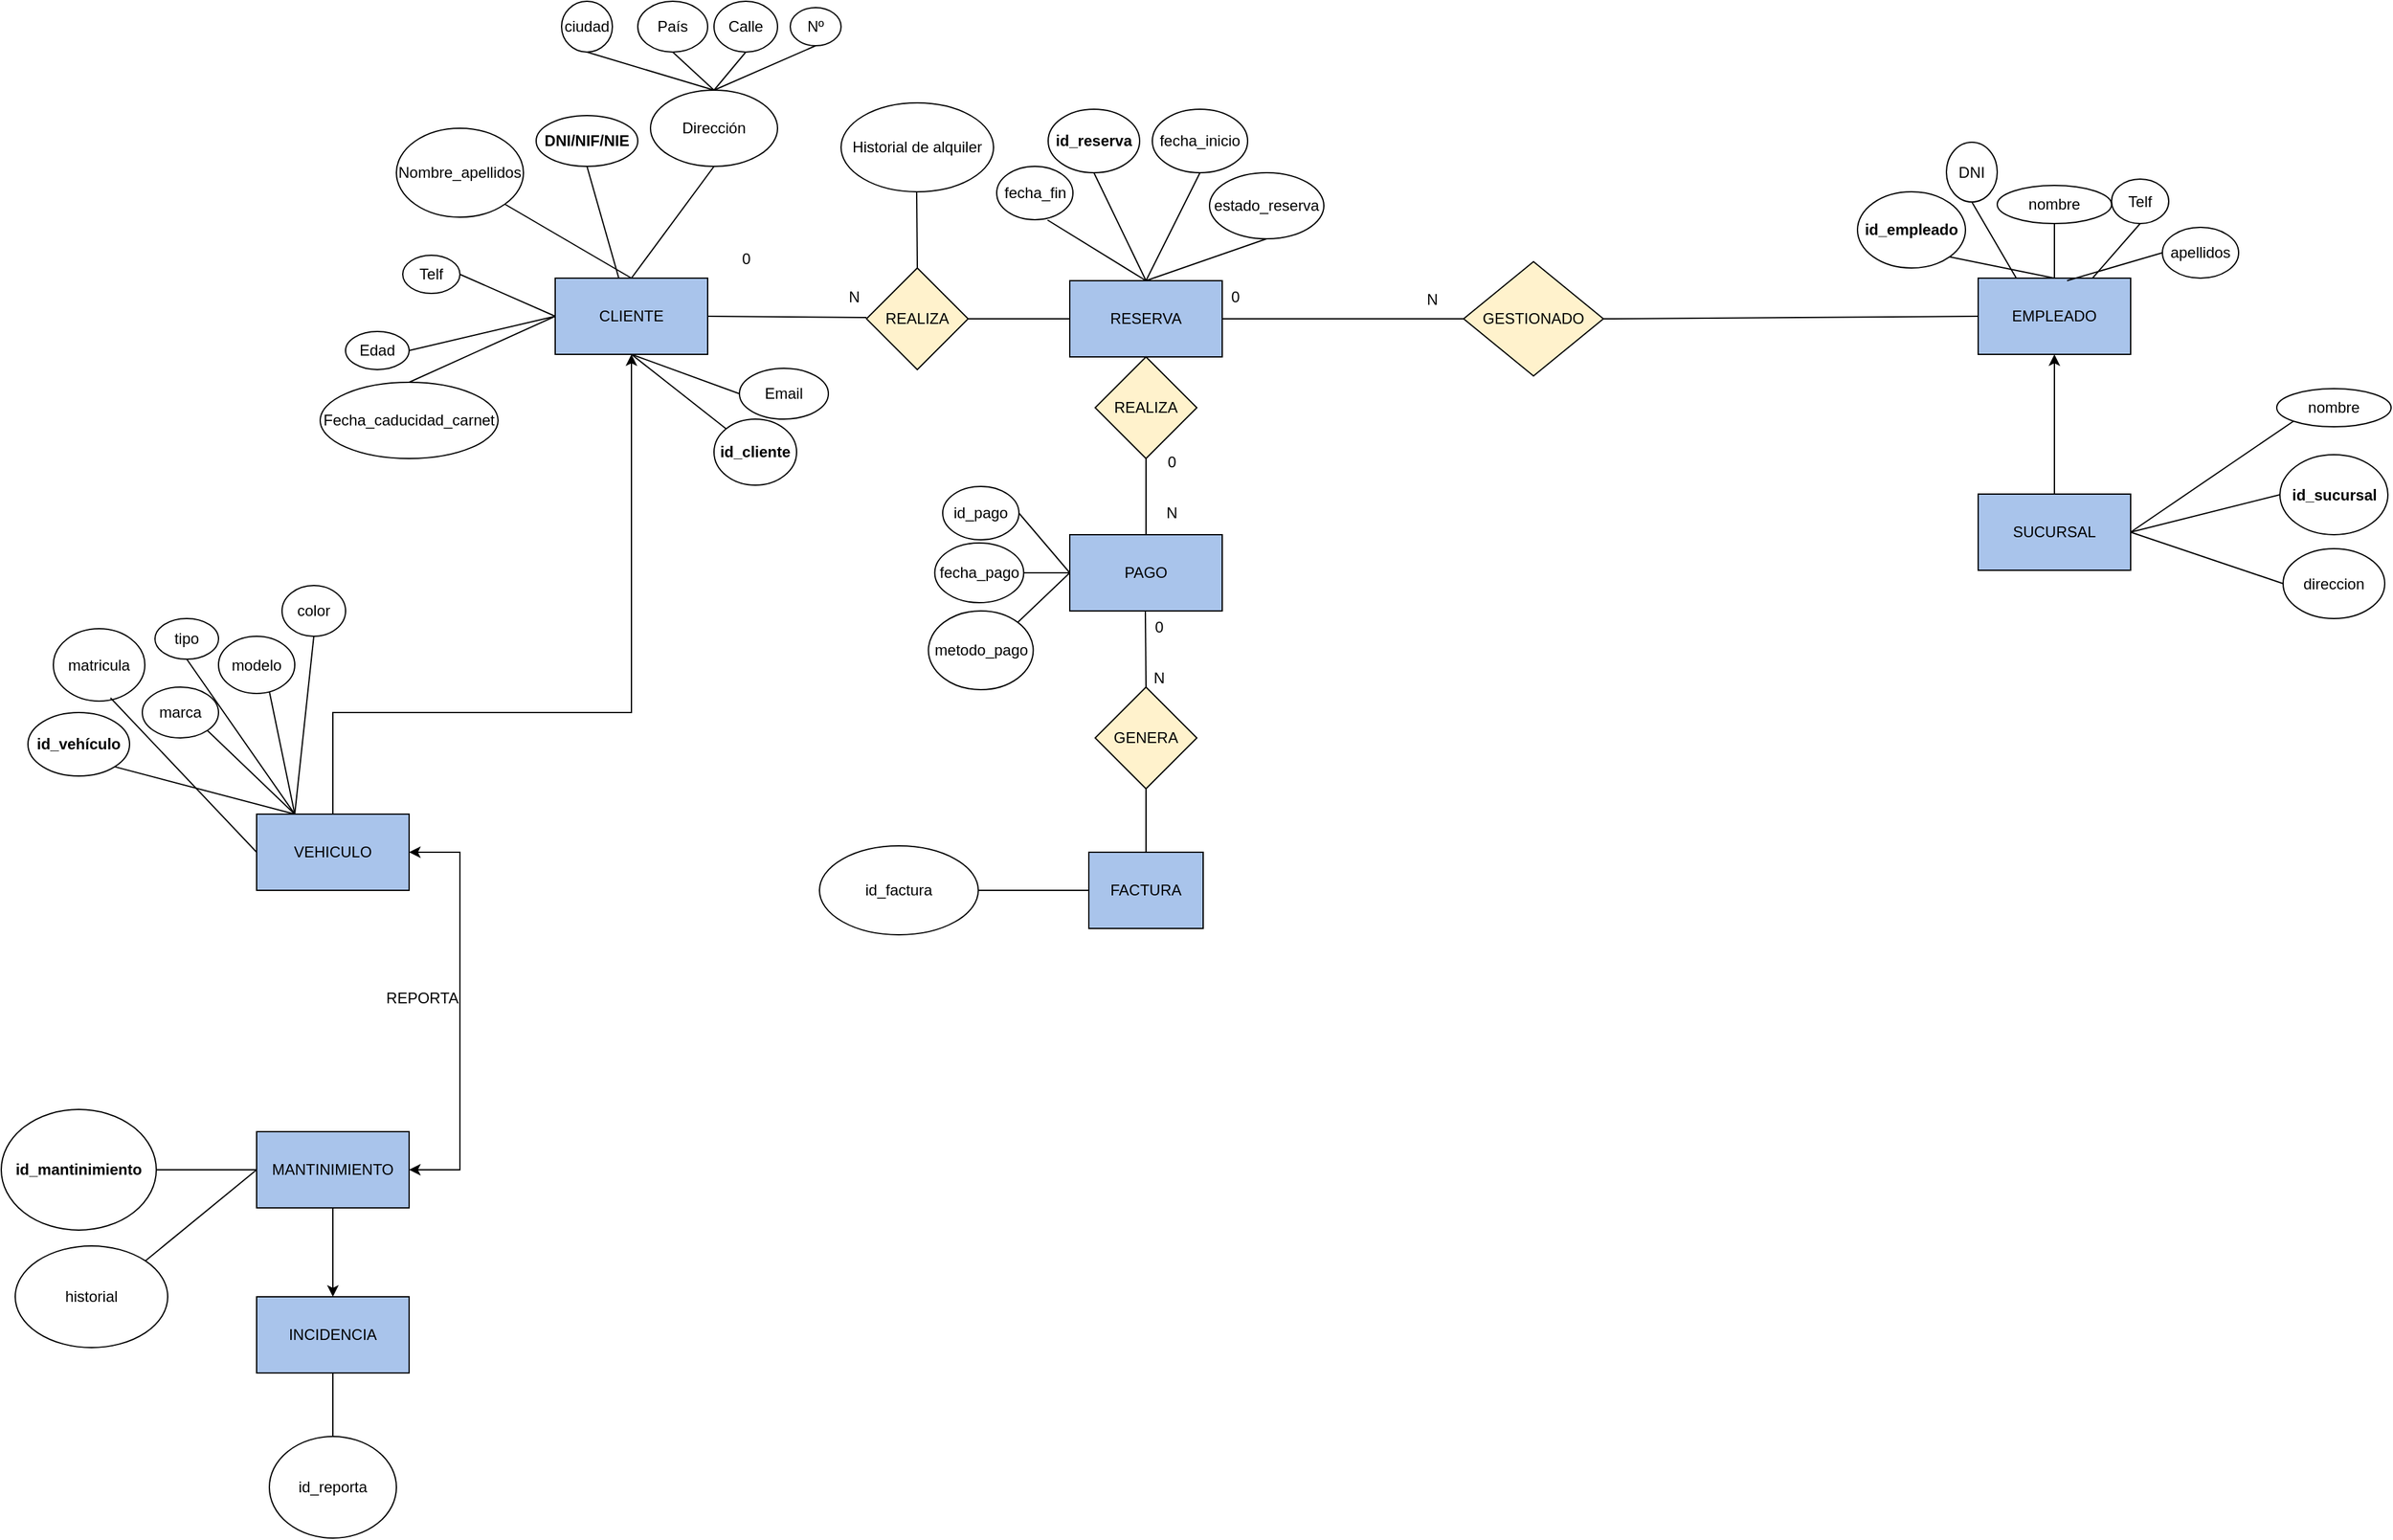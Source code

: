 <mxfile version="27.0.5">
  <diagram id="R2lEEEUBdFMjLlhIrx00" name="Page-1">
    <mxGraphModel dx="2887" dy="1184" grid="1" gridSize="10" guides="1" tooltips="1" connect="1" arrows="1" fold="1" page="1" pageScale="1" pageWidth="850" pageHeight="1100" math="0" shadow="0" extFonts="Permanent Marker^https://fonts.googleapis.com/css?family=Permanent+Marker">
      <root>
        <mxCell id="0" />
        <mxCell id="1" parent="0" />
        <mxCell id="V3qszUc2DDFbUSEGO7iu-2" value="CLIENTE" style="rounded=0;whiteSpace=wrap;html=1;fillColor=#A9C4EB;" parent="1" vertex="1">
          <mxGeometry x="155" y="238" width="120" height="60" as="geometry" />
        </mxCell>
        <mxCell id="V3qszUc2DDFbUSEGO7iu-3" value="Dirección" style="ellipse;whiteSpace=wrap;html=1;" parent="1" vertex="1">
          <mxGeometry x="230" y="90" width="100" height="60" as="geometry" />
        </mxCell>
        <mxCell id="V3qszUc2DDFbUSEGO7iu-5" value="&lt;b&gt;DNI/NIF/NIE&lt;/b&gt;" style="ellipse;whiteSpace=wrap;html=1;" parent="1" vertex="1">
          <mxGeometry x="140" y="110" width="80" height="40" as="geometry" />
        </mxCell>
        <mxCell id="V3qszUc2DDFbUSEGO7iu-6" value="Nombre_apellidos" style="ellipse;whiteSpace=wrap;html=1;" parent="1" vertex="1">
          <mxGeometry x="30" y="120" width="100" height="70" as="geometry" />
        </mxCell>
        <mxCell id="V3qszUc2DDFbUSEGO7iu-7" value="Telf" style="ellipse;whiteSpace=wrap;html=1;" parent="1" vertex="1">
          <mxGeometry x="35" y="220" width="45" height="30" as="geometry" />
        </mxCell>
        <mxCell id="V3qszUc2DDFbUSEGO7iu-8" value="Email" style="ellipse;whiteSpace=wrap;html=1;" parent="1" vertex="1">
          <mxGeometry x="300" y="309" width="70" height="40" as="geometry" />
        </mxCell>
        <mxCell id="V3qszUc2DDFbUSEGO7iu-9" value="Fecha_caducidad_carnet" style="ellipse;whiteSpace=wrap;html=1;" parent="1" vertex="1">
          <mxGeometry x="-30" y="320" width="140" height="60" as="geometry" />
        </mxCell>
        <mxCell id="V3qszUc2DDFbUSEGO7iu-10" value="Edad" style="ellipse;whiteSpace=wrap;html=1;" parent="1" vertex="1">
          <mxGeometry x="-10" y="280" width="50" height="30" as="geometry" />
        </mxCell>
        <mxCell id="V3qszUc2DDFbUSEGO7iu-13" value="" style="endArrow=none;html=1;rounded=0;entryX=0.5;entryY=1;entryDx=0;entryDy=0;exitX=0.5;exitY=0;exitDx=0;exitDy=0;" parent="1" source="V3qszUc2DDFbUSEGO7iu-2" target="V3qszUc2DDFbUSEGO7iu-3" edge="1">
          <mxGeometry width="50" height="50" relative="1" as="geometry">
            <mxPoint x="220" y="240" as="sourcePoint" />
            <mxPoint x="270" y="190" as="targetPoint" />
          </mxGeometry>
        </mxCell>
        <mxCell id="V3qszUc2DDFbUSEGO7iu-14" value="" style="endArrow=none;html=1;rounded=0;exitX=0.417;exitY=0;exitDx=0;exitDy=0;exitPerimeter=0;entryX=0.5;entryY=1;entryDx=0;entryDy=0;" parent="1" source="V3qszUc2DDFbUSEGO7iu-2" target="V3qszUc2DDFbUSEGO7iu-5" edge="1">
          <mxGeometry width="50" height="50" relative="1" as="geometry">
            <mxPoint x="200" y="230" as="sourcePoint" />
            <mxPoint x="160" y="150" as="targetPoint" />
          </mxGeometry>
        </mxCell>
        <mxCell id="V3qszUc2DDFbUSEGO7iu-15" value="" style="endArrow=none;html=1;rounded=0;exitX=0;exitY=0.5;exitDx=0;exitDy=0;entryX=0.5;entryY=1;entryDx=0;entryDy=0;" parent="1" source="V3qszUc2DDFbUSEGO7iu-8" target="V3qszUc2DDFbUSEGO7iu-2" edge="1">
          <mxGeometry width="50" height="50" relative="1" as="geometry">
            <mxPoint x="210" y="370" as="sourcePoint" />
            <mxPoint x="220" y="300" as="targetPoint" />
          </mxGeometry>
        </mxCell>
        <mxCell id="V3qszUc2DDFbUSEGO7iu-16" value="" style="endArrow=none;html=1;rounded=0;exitX=0.5;exitY=0;exitDx=0;exitDy=0;entryX=0;entryY=0.5;entryDx=0;entryDy=0;" parent="1" source="V3qszUc2DDFbUSEGO7iu-9" target="V3qszUc2DDFbUSEGO7iu-2" edge="1">
          <mxGeometry width="50" height="50" relative="1" as="geometry">
            <mxPoint x="185" y="370" as="sourcePoint" />
            <mxPoint x="175" y="300" as="targetPoint" />
          </mxGeometry>
        </mxCell>
        <mxCell id="V3qszUc2DDFbUSEGO7iu-17" value="" style="endArrow=none;html=1;rounded=0;entryX=0;entryY=0.5;entryDx=0;entryDy=0;exitX=1;exitY=0.5;exitDx=0;exitDy=0;" parent="1" source="V3qszUc2DDFbUSEGO7iu-10" target="V3qszUc2DDFbUSEGO7iu-2" edge="1">
          <mxGeometry width="50" height="50" relative="1" as="geometry">
            <mxPoint x="105" y="300" as="sourcePoint" />
            <mxPoint x="145" y="280" as="targetPoint" />
          </mxGeometry>
        </mxCell>
        <mxCell id="V3qszUc2DDFbUSEGO7iu-18" value="" style="endArrow=none;html=1;rounded=0;entryX=0;entryY=0.5;entryDx=0;entryDy=0;exitX=1;exitY=0.5;exitDx=0;exitDy=0;" parent="1" source="V3qszUc2DDFbUSEGO7iu-7" target="V3qszUc2DDFbUSEGO7iu-2" edge="1">
          <mxGeometry width="50" height="50" relative="1" as="geometry">
            <mxPoint x="105" y="244.5" as="sourcePoint" />
            <mxPoint x="185" y="244.5" as="targetPoint" />
          </mxGeometry>
        </mxCell>
        <mxCell id="V3qszUc2DDFbUSEGO7iu-19" value="" style="endArrow=none;html=1;rounded=0;exitX=0.5;exitY=0;exitDx=0;exitDy=0;entryX=1;entryY=1;entryDx=0;entryDy=0;" parent="1" source="V3qszUc2DDFbUSEGO7iu-2" target="V3qszUc2DDFbUSEGO7iu-6" edge="1">
          <mxGeometry width="50" height="50" relative="1" as="geometry">
            <mxPoint x="120" y="250" as="sourcePoint" />
            <mxPoint x="80" y="190" as="targetPoint" />
          </mxGeometry>
        </mxCell>
        <mxCell id="V3qszUc2DDFbUSEGO7iu-20" value="REALIZA" style="rhombus;whiteSpace=wrap;html=1;fillColor=#FFF2CC;" parent="1" vertex="1">
          <mxGeometry x="400" y="230" width="80" height="80" as="geometry" />
        </mxCell>
        <mxCell id="V3qszUc2DDFbUSEGO7iu-21" value="Historial de alquiler" style="ellipse;whiteSpace=wrap;html=1;" parent="1" vertex="1">
          <mxGeometry x="380" y="100" width="120" height="70" as="geometry" />
        </mxCell>
        <mxCell id="V3qszUc2DDFbUSEGO7iu-22" value="" style="endArrow=none;html=1;rounded=0;" parent="1" edge="1">
          <mxGeometry width="50" height="50" relative="1" as="geometry">
            <mxPoint x="440" y="230" as="sourcePoint" />
            <mxPoint x="439.5" y="170" as="targetPoint" />
          </mxGeometry>
        </mxCell>
        <mxCell id="V3qszUc2DDFbUSEGO7iu-23" value="" style="endArrow=none;html=1;rounded=0;entryX=1;entryY=0.5;entryDx=0;entryDy=0;" parent="1" target="V3qszUc2DDFbUSEGO7iu-2" edge="1">
          <mxGeometry width="50" height="50" relative="1" as="geometry">
            <mxPoint x="400" y="269" as="sourcePoint" />
            <mxPoint x="280" y="269" as="targetPoint" />
          </mxGeometry>
        </mxCell>
        <mxCell id="V3qszUc2DDFbUSEGO7iu-24" value="0" style="text;html=1;align=center;verticalAlign=middle;resizable=0;points=[];autosize=1;strokeColor=none;fillColor=none;" parent="1" vertex="1">
          <mxGeometry x="290" y="208" width="30" height="30" as="geometry" />
        </mxCell>
        <mxCell id="V3qszUc2DDFbUSEGO7iu-25" value="N" style="text;html=1;align=center;verticalAlign=middle;resizable=0;points=[];autosize=1;strokeColor=none;fillColor=none;" parent="1" vertex="1">
          <mxGeometry x="375" y="238" width="30" height="30" as="geometry" />
        </mxCell>
        <mxCell id="V3qszUc2DDFbUSEGO7iu-27" value="RESERVA" style="rounded=0;whiteSpace=wrap;html=1;fillColor=#A9C4EB;" parent="1" vertex="1">
          <mxGeometry x="560" y="240" width="120" height="60" as="geometry" />
        </mxCell>
        <mxCell id="V3qszUc2DDFbUSEGO7iu-28" value="" style="endArrow=none;html=1;rounded=0;entryX=0;entryY=0.5;entryDx=0;entryDy=0;" parent="1" source="V3qszUc2DDFbUSEGO7iu-20" target="V3qszUc2DDFbUSEGO7iu-27" edge="1">
          <mxGeometry width="50" height="50" relative="1" as="geometry">
            <mxPoint x="460" y="320" as="sourcePoint" />
            <mxPoint x="510" y="270" as="targetPoint" />
          </mxGeometry>
        </mxCell>
        <mxCell id="V3qszUc2DDFbUSEGO7iu-29" value="REALIZA" style="rhombus;whiteSpace=wrap;html=1;fillColor=#FFF2CC;" parent="1" vertex="1">
          <mxGeometry x="580" y="300" width="80" height="80" as="geometry" />
        </mxCell>
        <mxCell id="V3qszUc2DDFbUSEGO7iu-30" value="PAGO" style="rounded=0;whiteSpace=wrap;html=1;fillColor=#A9C4EB;" parent="1" vertex="1">
          <mxGeometry x="560" y="440" width="120" height="60" as="geometry" />
        </mxCell>
        <mxCell id="V3qszUc2DDFbUSEGO7iu-31" value="" style="endArrow=none;html=1;rounded=0;exitX=0.5;exitY=0;exitDx=0;exitDy=0;" parent="1" source="V3qszUc2DDFbUSEGO7iu-30" edge="1">
          <mxGeometry width="50" height="50" relative="1" as="geometry">
            <mxPoint x="570" y="430" as="sourcePoint" />
            <mxPoint x="620" y="380" as="targetPoint" />
          </mxGeometry>
        </mxCell>
        <mxCell id="V3qszUc2DDFbUSEGO7iu-32" value="0" style="text;html=1;align=center;verticalAlign=middle;resizable=0;points=[];autosize=1;strokeColor=none;fillColor=none;" parent="1" vertex="1">
          <mxGeometry x="625" y="368" width="30" height="30" as="geometry" />
        </mxCell>
        <mxCell id="V3qszUc2DDFbUSEGO7iu-33" value="N" style="text;html=1;align=center;verticalAlign=middle;resizable=0;points=[];autosize=1;strokeColor=none;fillColor=none;" parent="1" vertex="1">
          <mxGeometry x="625" y="408" width="30" height="30" as="geometry" />
        </mxCell>
        <mxCell id="V3qszUc2DDFbUSEGO7iu-34" value="GENERA" style="rhombus;whiteSpace=wrap;html=1;fillColor=#FFF2CC;" parent="1" vertex="1">
          <mxGeometry x="580" y="560" width="80" height="80" as="geometry" />
        </mxCell>
        <mxCell id="V3qszUc2DDFbUSEGO7iu-35" value="" style="endArrow=none;html=1;rounded=0;exitX=0.5;exitY=0;exitDx=0;exitDy=0;" parent="1" source="V3qszUc2DDFbUSEGO7iu-34" edge="1">
          <mxGeometry width="50" height="50" relative="1" as="geometry">
            <mxPoint x="619.5" y="560" as="sourcePoint" />
            <mxPoint x="619.5" y="500" as="targetPoint" />
          </mxGeometry>
        </mxCell>
        <mxCell id="V3qszUc2DDFbUSEGO7iu-36" value="0" style="text;html=1;align=center;verticalAlign=middle;resizable=0;points=[];autosize=1;strokeColor=none;fillColor=none;" parent="1" vertex="1">
          <mxGeometry x="615" y="498" width="30" height="30" as="geometry" />
        </mxCell>
        <mxCell id="V3qszUc2DDFbUSEGO7iu-37" value="N" style="text;html=1;align=center;verticalAlign=middle;resizable=0;points=[];autosize=1;strokeColor=none;fillColor=none;" parent="1" vertex="1">
          <mxGeometry x="615" y="538" width="30" height="30" as="geometry" />
        </mxCell>
        <mxCell id="V3qszUc2DDFbUSEGO7iu-43" value="FACTURA" style="rounded=0;whiteSpace=wrap;html=1;fillColor=#A9C4EB;" parent="1" vertex="1">
          <mxGeometry x="575" y="690" width="90" height="60" as="geometry" />
        </mxCell>
        <mxCell id="V3qszUc2DDFbUSEGO7iu-44" value="id_factura" style="ellipse;whiteSpace=wrap;html=1;" parent="1" vertex="1">
          <mxGeometry x="363" y="685" width="125" height="70" as="geometry" />
        </mxCell>
        <mxCell id="V3qszUc2DDFbUSEGO7iu-47" value="" style="endArrow=none;html=1;rounded=0;exitX=1;exitY=0.5;exitDx=0;exitDy=0;entryX=0;entryY=0.5;entryDx=0;entryDy=0;" parent="1" source="V3qszUc2DDFbUSEGO7iu-44" target="V3qszUc2DDFbUSEGO7iu-43" edge="1">
          <mxGeometry width="50" height="50" relative="1" as="geometry">
            <mxPoint x="460" y="620" as="sourcePoint" />
            <mxPoint x="510" y="570" as="targetPoint" />
          </mxGeometry>
        </mxCell>
        <mxCell id="V3qszUc2DDFbUSEGO7iu-53" value="EMPLEADO" style="rounded=0;whiteSpace=wrap;html=1;fillColor=#A9C4EB;" parent="1" vertex="1">
          <mxGeometry x="1275" y="238" width="120" height="60" as="geometry" />
        </mxCell>
        <mxCell id="V3qszUc2DDFbUSEGO7iu-54" value="GESTIONADO" style="rhombus;whiteSpace=wrap;html=1;fillColor=#FFF2CC;" parent="1" vertex="1">
          <mxGeometry x="870" y="225" width="110" height="90" as="geometry" />
        </mxCell>
        <mxCell id="V3qszUc2DDFbUSEGO7iu-55" value="" style="endArrow=none;html=1;rounded=0;exitX=1;exitY=0.5;exitDx=0;exitDy=0;entryX=0;entryY=0.5;entryDx=0;entryDy=0;" parent="1" source="V3qszUc2DDFbUSEGO7iu-27" target="V3qszUc2DDFbUSEGO7iu-54" edge="1">
          <mxGeometry width="50" height="50" relative="1" as="geometry">
            <mxPoint x="930" y="560" as="sourcePoint" />
            <mxPoint x="980" y="510" as="targetPoint" />
          </mxGeometry>
        </mxCell>
        <mxCell id="V3qszUc2DDFbUSEGO7iu-56" value="0" style="text;html=1;align=center;verticalAlign=middle;resizable=0;points=[];autosize=1;strokeColor=none;fillColor=none;" parent="1" vertex="1">
          <mxGeometry x="675" y="238" width="30" height="30" as="geometry" />
        </mxCell>
        <mxCell id="V3qszUc2DDFbUSEGO7iu-57" value="N" style="text;html=1;align=center;verticalAlign=middle;resizable=0;points=[];autosize=1;strokeColor=none;fillColor=none;" parent="1" vertex="1">
          <mxGeometry x="830" y="240" width="30" height="30" as="geometry" />
        </mxCell>
        <mxCell id="V3qszUc2DDFbUSEGO7iu-60" value="" style="endArrow=none;html=1;rounded=0;exitX=1;exitY=0.5;exitDx=0;exitDy=0;entryX=0;entryY=0.5;entryDx=0;entryDy=0;" parent="1" source="V3qszUc2DDFbUSEGO7iu-54" target="V3qszUc2DDFbUSEGO7iu-53" edge="1">
          <mxGeometry width="50" height="50" relative="1" as="geometry">
            <mxPoint x="1060" y="440" as="sourcePoint" />
            <mxPoint x="1110" y="390" as="targetPoint" />
          </mxGeometry>
        </mxCell>
        <mxCell id="V3qszUc2DDFbUSEGO7iu-61" value="&lt;b&gt;id_empleado&lt;/b&gt;" style="ellipse;whiteSpace=wrap;html=1;" parent="1" vertex="1">
          <mxGeometry x="1180" y="170" width="85" height="60" as="geometry" />
        </mxCell>
        <mxCell id="V3qszUc2DDFbUSEGO7iu-62" value="nombre" style="ellipse;whiteSpace=wrap;html=1;" parent="1" vertex="1">
          <mxGeometry x="1290" y="165" width="90" height="30" as="geometry" />
        </mxCell>
        <mxCell id="V3qszUc2DDFbUSEGO7iu-63" value="apellidos" style="ellipse;whiteSpace=wrap;html=1;" parent="1" vertex="1">
          <mxGeometry x="1420" y="198" width="60" height="40" as="geometry" />
        </mxCell>
        <mxCell id="V3qszUc2DDFbUSEGO7iu-64" value="DNI" style="ellipse;whiteSpace=wrap;html=1;" parent="1" vertex="1">
          <mxGeometry x="1250" y="131" width="40" height="47" as="geometry" />
        </mxCell>
        <mxCell id="V3qszUc2DDFbUSEGO7iu-65" value="" style="endArrow=none;html=1;rounded=0;exitX=1;exitY=1;exitDx=0;exitDy=0;entryX=0.5;entryY=0;entryDx=0;entryDy=0;" parent="1" source="V3qszUc2DDFbUSEGO7iu-61" target="V3qszUc2DDFbUSEGO7iu-53" edge="1">
          <mxGeometry width="50" height="50" relative="1" as="geometry">
            <mxPoint x="1330" y="220" as="sourcePoint" />
            <mxPoint x="1380" y="170" as="targetPoint" />
          </mxGeometry>
        </mxCell>
        <mxCell id="V3qszUc2DDFbUSEGO7iu-66" value="" style="endArrow=none;html=1;rounded=0;entryX=0.5;entryY=1;entryDx=0;entryDy=0;exitX=0.5;exitY=0;exitDx=0;exitDy=0;" parent="1" source="V3qszUc2DDFbUSEGO7iu-53" target="V3qszUc2DDFbUSEGO7iu-62" edge="1">
          <mxGeometry width="50" height="50" relative="1" as="geometry">
            <mxPoint x="1320" y="237" as="sourcePoint" />
            <mxPoint x="1380" y="170" as="targetPoint" />
          </mxGeometry>
        </mxCell>
        <mxCell id="V3qszUc2DDFbUSEGO7iu-67" value="" style="endArrow=none;html=1;rounded=0;exitX=0.583;exitY=0.033;exitDx=0;exitDy=0;exitPerimeter=0;entryX=0;entryY=0.5;entryDx=0;entryDy=0;" parent="1" source="V3qszUc2DDFbUSEGO7iu-53" target="V3qszUc2DDFbUSEGO7iu-63" edge="1">
          <mxGeometry width="50" height="50" relative="1" as="geometry">
            <mxPoint x="1400" y="240" as="sourcePoint" />
            <mxPoint x="1450" y="190" as="targetPoint" />
          </mxGeometry>
        </mxCell>
        <mxCell id="V3qszUc2DDFbUSEGO7iu-68" value="Telf" style="ellipse;whiteSpace=wrap;html=1;" parent="1" vertex="1">
          <mxGeometry x="1380" y="160" width="45" height="35" as="geometry" />
        </mxCell>
        <mxCell id="V3qszUc2DDFbUSEGO7iu-70" value="" style="endArrow=none;html=1;rounded=0;exitX=0.5;exitY=1;exitDx=0;exitDy=0;entryX=0.25;entryY=0;entryDx=0;entryDy=0;" parent="1" source="V3qszUc2DDFbUSEGO7iu-64" target="V3qszUc2DDFbUSEGO7iu-53" edge="1">
          <mxGeometry width="50" height="50" relative="1" as="geometry">
            <mxPoint x="1275" y="350" as="sourcePoint" />
            <mxPoint x="1325" y="300" as="targetPoint" />
          </mxGeometry>
        </mxCell>
        <mxCell id="V3qszUc2DDFbUSEGO7iu-71" value="" style="endArrow=none;html=1;rounded=0;exitX=0.5;exitY=1;exitDx=0;exitDy=0;entryX=0.75;entryY=0;entryDx=0;entryDy=0;" parent="1" source="V3qszUc2DDFbUSEGO7iu-68" target="V3qszUc2DDFbUSEGO7iu-53" edge="1">
          <mxGeometry width="50" height="50" relative="1" as="geometry">
            <mxPoint x="1280" y="350" as="sourcePoint" />
            <mxPoint x="1320" y="300" as="targetPoint" />
          </mxGeometry>
        </mxCell>
        <mxCell id="V3qszUc2DDFbUSEGO7iu-72" value="País" style="ellipse;whiteSpace=wrap;html=1;" parent="1" vertex="1">
          <mxGeometry x="220" y="20" width="55" height="40" as="geometry" />
        </mxCell>
        <mxCell id="V3qszUc2DDFbUSEGO7iu-73" value="Calle" style="ellipse;whiteSpace=wrap;html=1;" parent="1" vertex="1">
          <mxGeometry x="280" y="20" width="50" height="40" as="geometry" />
        </mxCell>
        <mxCell id="V3qszUc2DDFbUSEGO7iu-74" value="Nº" style="ellipse;whiteSpace=wrap;html=1;" parent="1" vertex="1">
          <mxGeometry x="340" y="25" width="40" height="30" as="geometry" />
        </mxCell>
        <mxCell id="V3qszUc2DDFbUSEGO7iu-76" value="" style="endArrow=none;html=1;rounded=0;exitX=0.5;exitY=0;exitDx=0;exitDy=0;entryX=0.5;entryY=1;entryDx=0;entryDy=0;" parent="1" source="V3qszUc2DDFbUSEGO7iu-3" target="V3qszUc2DDFbUSEGO7iu-72" edge="1">
          <mxGeometry width="50" height="50" relative="1" as="geometry">
            <mxPoint x="980" y="510" as="sourcePoint" />
            <mxPoint x="1030" y="460" as="targetPoint" />
          </mxGeometry>
        </mxCell>
        <mxCell id="V3qszUc2DDFbUSEGO7iu-77" value="" style="endArrow=none;html=1;rounded=0;exitX=0.5;exitY=0;exitDx=0;exitDy=0;entryX=0.5;entryY=1;entryDx=0;entryDy=0;" parent="1" source="V3qszUc2DDFbUSEGO7iu-3" target="V3qszUc2DDFbUSEGO7iu-73" edge="1">
          <mxGeometry width="50" height="50" relative="1" as="geometry">
            <mxPoint x="380" y="100" as="sourcePoint" />
            <mxPoint x="430" y="50" as="targetPoint" />
          </mxGeometry>
        </mxCell>
        <mxCell id="V3qszUc2DDFbUSEGO7iu-78" value="" style="endArrow=none;html=1;rounded=0;exitX=0.5;exitY=0;exitDx=0;exitDy=0;entryX=0.5;entryY=1;entryDx=0;entryDy=0;" parent="1" source="V3qszUc2DDFbUSEGO7iu-3" target="V3qszUc2DDFbUSEGO7iu-74" edge="1">
          <mxGeometry width="50" height="50" relative="1" as="geometry">
            <mxPoint x="350" y="100" as="sourcePoint" />
            <mxPoint x="400" y="50" as="targetPoint" />
          </mxGeometry>
        </mxCell>
        <mxCell id="V3qszUc2DDFbUSEGO7iu-80" value="&lt;b&gt;id_cliente&lt;/b&gt;" style="ellipse;whiteSpace=wrap;html=1;" parent="1" vertex="1">
          <mxGeometry x="280" y="349" width="65" height="52" as="geometry" />
        </mxCell>
        <mxCell id="V3qszUc2DDFbUSEGO7iu-81" value="" style="endArrow=none;html=1;rounded=0;entryX=0.5;entryY=1;entryDx=0;entryDy=0;exitX=0;exitY=0;exitDx=0;exitDy=0;" parent="1" source="V3qszUc2DDFbUSEGO7iu-80" target="V3qszUc2DDFbUSEGO7iu-2" edge="1">
          <mxGeometry width="50" height="50" relative="1" as="geometry">
            <mxPoint x="110" y="600" as="sourcePoint" />
            <mxPoint x="160" y="550" as="targetPoint" />
          </mxGeometry>
        </mxCell>
        <mxCell id="V3qszUc2DDFbUSEGO7iu-82" value="&lt;b&gt;id_reserva&lt;/b&gt;" style="ellipse;whiteSpace=wrap;html=1;" parent="1" vertex="1">
          <mxGeometry x="543" y="105" width="72" height="50" as="geometry" />
        </mxCell>
        <mxCell id="V3qszUc2DDFbUSEGO7iu-83" value="fecha_inicio" style="ellipse;whiteSpace=wrap;html=1;" parent="1" vertex="1">
          <mxGeometry x="625" y="105" width="75" height="50" as="geometry" />
        </mxCell>
        <mxCell id="V3qszUc2DDFbUSEGO7iu-84" value="fecha_fin" style="ellipse;whiteSpace=wrap;html=1;" parent="1" vertex="1">
          <mxGeometry x="502.5" y="150" width="60" height="42" as="geometry" />
        </mxCell>
        <mxCell id="V3qszUc2DDFbUSEGO7iu-85" value="estado_reserva" style="ellipse;whiteSpace=wrap;html=1;" parent="1" vertex="1">
          <mxGeometry x="670" y="155" width="90" height="52" as="geometry" />
        </mxCell>
        <mxCell id="V3qszUc2DDFbUSEGO7iu-87" value="" style="endArrow=none;html=1;rounded=0;entryX=0.5;entryY=1;entryDx=0;entryDy=0;exitX=0.5;exitY=0;exitDx=0;exitDy=0;" parent="1" source="V3qszUc2DDFbUSEGO7iu-27" target="V3qszUc2DDFbUSEGO7iu-83" edge="1">
          <mxGeometry width="50" height="50" relative="1" as="geometry">
            <mxPoint x="560" y="230" as="sourcePoint" />
            <mxPoint x="610" y="180" as="targetPoint" />
          </mxGeometry>
        </mxCell>
        <mxCell id="V3qszUc2DDFbUSEGO7iu-88" value="" style="endArrow=none;html=1;rounded=0;entryX=0.5;entryY=1;entryDx=0;entryDy=0;exitX=0.5;exitY=0;exitDx=0;exitDy=0;" parent="1" source="V3qszUc2DDFbUSEGO7iu-27" target="V3qszUc2DDFbUSEGO7iu-82" edge="1">
          <mxGeometry width="50" height="50" relative="1" as="geometry">
            <mxPoint x="550" y="240" as="sourcePoint" />
            <mxPoint x="600" y="190" as="targetPoint" />
          </mxGeometry>
        </mxCell>
        <mxCell id="V3qszUc2DDFbUSEGO7iu-89" value="" style="endArrow=none;html=1;rounded=0;entryX=0.5;entryY=1;entryDx=0;entryDy=0;exitX=0.5;exitY=0;exitDx=0;exitDy=0;" parent="1" source="V3qszUc2DDFbUSEGO7iu-27" target="V3qszUc2DDFbUSEGO7iu-85" edge="1">
          <mxGeometry width="50" height="50" relative="1" as="geometry">
            <mxPoint x="520" y="250" as="sourcePoint" />
            <mxPoint x="570" y="200" as="targetPoint" />
          </mxGeometry>
        </mxCell>
        <mxCell id="V3qszUc2DDFbUSEGO7iu-90" value="" style="endArrow=none;html=1;rounded=0;entryX=0.667;entryY=1.006;entryDx=0;entryDy=0;entryPerimeter=0;exitX=0.5;exitY=0;exitDx=0;exitDy=0;" parent="1" source="V3qszUc2DDFbUSEGO7iu-27" target="V3qszUc2DDFbUSEGO7iu-84" edge="1">
          <mxGeometry width="50" height="50" relative="1" as="geometry">
            <mxPoint x="500" y="270" as="sourcePoint" />
            <mxPoint x="550" y="220" as="targetPoint" />
          </mxGeometry>
        </mxCell>
        <mxCell id="V3qszUc2DDFbUSEGO7iu-119" style="edgeStyle=orthogonalEdgeStyle;rounded=0;orthogonalLoop=1;jettySize=auto;html=1;exitX=0.5;exitY=0;exitDx=0;exitDy=0;entryX=0.5;entryY=1;entryDx=0;entryDy=0;" parent="1" source="V3qszUc2DDFbUSEGO7iu-91" target="V3qszUc2DDFbUSEGO7iu-2" edge="1">
          <mxGeometry relative="1" as="geometry">
            <Array as="points">
              <mxPoint x="-20" y="580" />
              <mxPoint x="215" y="580" />
            </Array>
          </mxGeometry>
        </mxCell>
        <mxCell id="V3qszUc2DDFbUSEGO7iu-91" value="VEHICULO" style="rounded=0;whiteSpace=wrap;html=1;fillColor=#A9C4EB;" parent="1" vertex="1">
          <mxGeometry x="-80" y="660" width="120" height="60" as="geometry" />
        </mxCell>
        <mxCell id="V3qszUc2DDFbUSEGO7iu-93" value="&lt;b&gt;id_vehículo&lt;/b&gt;" style="ellipse;whiteSpace=wrap;html=1;" parent="1" vertex="1">
          <mxGeometry x="-260" y="580" width="80" height="50" as="geometry" />
        </mxCell>
        <mxCell id="V3qszUc2DDFbUSEGO7iu-94" value="marca" style="ellipse;whiteSpace=wrap;html=1;" parent="1" vertex="1">
          <mxGeometry x="-170" y="560" width="60" height="40" as="geometry" />
        </mxCell>
        <mxCell id="V3qszUc2DDFbUSEGO7iu-95" value="modelo" style="ellipse;whiteSpace=wrap;html=1;" parent="1" vertex="1">
          <mxGeometry x="-110" y="520" width="60" height="45" as="geometry" />
        </mxCell>
        <mxCell id="V3qszUc2DDFbUSEGO7iu-96" value="matricula" style="ellipse;whiteSpace=wrap;html=1;" parent="1" vertex="1">
          <mxGeometry x="-240" y="514" width="72" height="57" as="geometry" />
        </mxCell>
        <mxCell id="V3qszUc2DDFbUSEGO7iu-97" value="color" style="ellipse;whiteSpace=wrap;html=1;" parent="1" vertex="1">
          <mxGeometry x="-60" y="480" width="50" height="40" as="geometry" />
        </mxCell>
        <mxCell id="V3qszUc2DDFbUSEGO7iu-98" value="tipo" style="ellipse;whiteSpace=wrap;html=1;" parent="1" vertex="1">
          <mxGeometry x="-160" y="506" width="50" height="32" as="geometry" />
        </mxCell>
        <mxCell id="V3qszUc2DDFbUSEGO7iu-104" value="" style="endArrow=none;html=1;rounded=0;exitX=0.25;exitY=0;exitDx=0;exitDy=0;entryX=1;entryY=1;entryDx=0;entryDy=0;" parent="1" source="V3qszUc2DDFbUSEGO7iu-91" target="V3qszUc2DDFbUSEGO7iu-93" edge="1">
          <mxGeometry width="50" height="50" relative="1" as="geometry">
            <mxPoint x="50" y="510" as="sourcePoint" />
            <mxPoint x="100" y="460" as="targetPoint" />
          </mxGeometry>
        </mxCell>
        <mxCell id="V3qszUc2DDFbUSEGO7iu-105" value="" style="endArrow=none;html=1;rounded=0;exitX=1;exitY=1;exitDx=0;exitDy=0;entryX=0.25;entryY=0;entryDx=0;entryDy=0;" parent="1" source="V3qszUc2DDFbUSEGO7iu-94" target="V3qszUc2DDFbUSEGO7iu-91" edge="1">
          <mxGeometry width="50" height="50" relative="1" as="geometry">
            <mxPoint x="90" y="540" as="sourcePoint" />
            <mxPoint x="140" y="490" as="targetPoint" />
          </mxGeometry>
        </mxCell>
        <mxCell id="V3qszUc2DDFbUSEGO7iu-106" value="" style="endArrow=none;html=1;rounded=0;exitX=0.625;exitY=0.956;exitDx=0;exitDy=0;exitPerimeter=0;entryX=0;entryY=0.5;entryDx=0;entryDy=0;" parent="1" source="V3qszUc2DDFbUSEGO7iu-96" target="V3qszUc2DDFbUSEGO7iu-91" edge="1">
          <mxGeometry width="50" height="50" relative="1" as="geometry">
            <mxPoint x="130" y="620" as="sourcePoint" />
            <mxPoint x="180" y="570" as="targetPoint" />
          </mxGeometry>
        </mxCell>
        <mxCell id="V3qszUc2DDFbUSEGO7iu-107" value="" style="endArrow=none;html=1;rounded=0;exitX=0.5;exitY=1;exitDx=0;exitDy=0;entryX=0.25;entryY=0;entryDx=0;entryDy=0;" parent="1" source="V3qszUc2DDFbUSEGO7iu-98" target="V3qszUc2DDFbUSEGO7iu-91" edge="1">
          <mxGeometry width="50" height="50" relative="1" as="geometry">
            <mxPoint x="60" y="610" as="sourcePoint" />
            <mxPoint x="110" y="560" as="targetPoint" />
          </mxGeometry>
        </mxCell>
        <mxCell id="V3qszUc2DDFbUSEGO7iu-108" value="" style="endArrow=none;html=1;rounded=0;entryX=0.5;entryY=1;entryDx=0;entryDy=0;exitX=0.25;exitY=0;exitDx=0;exitDy=0;" parent="1" source="V3qszUc2DDFbUSEGO7iu-91" target="V3qszUc2DDFbUSEGO7iu-97" edge="1">
          <mxGeometry width="50" height="50" relative="1" as="geometry">
            <mxPoint x="20" y="620" as="sourcePoint" />
            <mxPoint x="70" y="570" as="targetPoint" />
          </mxGeometry>
        </mxCell>
        <mxCell id="V3qszUc2DDFbUSEGO7iu-109" value="" style="endArrow=none;html=1;rounded=0;exitX=0.667;exitY=0.967;exitDx=0;exitDy=0;exitPerimeter=0;entryX=0.25;entryY=0;entryDx=0;entryDy=0;" parent="1" source="V3qszUc2DDFbUSEGO7iu-95" target="V3qszUc2DDFbUSEGO7iu-91" edge="1">
          <mxGeometry width="50" height="50" relative="1" as="geometry">
            <mxPoint x="-10" y="620" as="sourcePoint" />
            <mxPoint x="40" y="570" as="targetPoint" />
          </mxGeometry>
        </mxCell>
        <mxCell id="V3qszUc2DDFbUSEGO7iu-120" style="edgeStyle=orthogonalEdgeStyle;rounded=0;orthogonalLoop=1;jettySize=auto;html=1;exitX=0.5;exitY=1;exitDx=0;exitDy=0;entryX=0.5;entryY=0;entryDx=0;entryDy=0;" parent="1" source="V3qszUc2DDFbUSEGO7iu-110" target="V3qszUc2DDFbUSEGO7iu-113" edge="1">
          <mxGeometry relative="1" as="geometry" />
        </mxCell>
        <mxCell id="V3qszUc2DDFbUSEGO7iu-110" value="MANTINIMIENTO" style="rounded=0;whiteSpace=wrap;html=1;fillColor=#A9C4EB;" parent="1" vertex="1">
          <mxGeometry x="-80" y="910" width="120" height="60" as="geometry" />
        </mxCell>
        <mxCell id="V3qszUc2DDFbUSEGO7iu-111" value="&lt;b&gt;id_mantinimiento&lt;/b&gt;" style="ellipse;whiteSpace=wrap;html=1;" parent="1" vertex="1">
          <mxGeometry x="-281" y="892.5" width="122" height="95" as="geometry" />
        </mxCell>
        <mxCell id="V3qszUc2DDFbUSEGO7iu-112" value="" style="endArrow=none;html=1;rounded=0;exitX=1;exitY=0.5;exitDx=0;exitDy=0;entryX=0;entryY=0.5;entryDx=0;entryDy=0;" parent="1" source="V3qszUc2DDFbUSEGO7iu-111" target="V3qszUc2DDFbUSEGO7iu-110" edge="1">
          <mxGeometry width="50" height="50" relative="1" as="geometry">
            <mxPoint x="-130" y="990" as="sourcePoint" />
            <mxPoint x="-80" y="940" as="targetPoint" />
          </mxGeometry>
        </mxCell>
        <mxCell id="V3qszUc2DDFbUSEGO7iu-113" value="INCIDENCIA" style="rounded=0;whiteSpace=wrap;html=1;fillColor=#A9C4EB;" parent="1" vertex="1">
          <mxGeometry x="-80" y="1040" width="120" height="60" as="geometry" />
        </mxCell>
        <mxCell id="V3qszUc2DDFbUSEGO7iu-114" value="" style="endArrow=none;html=1;rounded=0;exitX=0.5;exitY=0;exitDx=0;exitDy=0;entryX=0.5;entryY=1;entryDx=0;entryDy=0;" parent="1" source="V3qszUc2DDFbUSEGO7iu-115" target="V3qszUc2DDFbUSEGO7iu-113" edge="1">
          <mxGeometry width="50" height="50" relative="1" as="geometry">
            <mxPoint x="50" y="1140" as="sourcePoint" />
            <mxPoint x="100" y="1090" as="targetPoint" />
          </mxGeometry>
        </mxCell>
        <mxCell id="V3qszUc2DDFbUSEGO7iu-115" value="id_reporta" style="ellipse;whiteSpace=wrap;html=1;" parent="1" vertex="1">
          <mxGeometry x="-70" y="1150" width="100" height="80" as="geometry" />
        </mxCell>
        <mxCell id="V3qszUc2DDFbUSEGO7iu-117" value="" style="endArrow=classic;startArrow=classic;html=1;rounded=0;entryX=1;entryY=0.5;entryDx=0;entryDy=0;" parent="1" source="V3qszUc2DDFbUSEGO7iu-110" target="V3qszUc2DDFbUSEGO7iu-91" edge="1">
          <mxGeometry width="50" height="50" relative="1" as="geometry">
            <mxPoint x="40.0" y="940" as="sourcePoint" />
            <mxPoint x="40.0" y="810" as="targetPoint" />
            <Array as="points">
              <mxPoint x="80" y="940" />
              <mxPoint x="80" y="690" />
            </Array>
          </mxGeometry>
        </mxCell>
        <mxCell id="V3qszUc2DDFbUSEGO7iu-118" value="REPORTA" style="text;html=1;align=center;verticalAlign=middle;resizable=0;points=[];autosize=1;strokeColor=none;fillColor=none;" parent="1" vertex="1">
          <mxGeometry x="10" y="790" width="80" height="30" as="geometry" />
        </mxCell>
        <mxCell id="V3qszUc2DDFbUSEGO7iu-121" value="id_pago" style="ellipse;whiteSpace=wrap;html=1;" parent="1" vertex="1">
          <mxGeometry x="460" y="402" width="60" height="42" as="geometry" />
        </mxCell>
        <mxCell id="V3qszUc2DDFbUSEGO7iu-122" value="fecha_pago" style="ellipse;whiteSpace=wrap;html=1;" parent="1" vertex="1">
          <mxGeometry x="453.75" y="446.5" width="70" height="47" as="geometry" />
        </mxCell>
        <mxCell id="V3qszUc2DDFbUSEGO7iu-124" value="" style="endArrow=none;html=1;rounded=0;exitX=1;exitY=0.5;exitDx=0;exitDy=0;entryX=0;entryY=0.5;entryDx=0;entryDy=0;" parent="1" source="V3qszUc2DDFbUSEGO7iu-122" target="V3qszUc2DDFbUSEGO7iu-30" edge="1">
          <mxGeometry width="50" height="50" relative="1" as="geometry">
            <mxPoint x="590" y="510" as="sourcePoint" />
            <mxPoint x="640" y="460" as="targetPoint" />
          </mxGeometry>
        </mxCell>
        <mxCell id="V3qszUc2DDFbUSEGO7iu-125" value="" style="endArrow=none;html=1;rounded=0;exitX=1;exitY=0.5;exitDx=0;exitDy=0;entryX=0;entryY=0.5;entryDx=0;entryDy=0;" parent="1" source="V3qszUc2DDFbUSEGO7iu-121" target="V3qszUc2DDFbUSEGO7iu-30" edge="1">
          <mxGeometry width="50" height="50" relative="1" as="geometry">
            <mxPoint x="590" y="510" as="sourcePoint" />
            <mxPoint x="640" y="460" as="targetPoint" />
          </mxGeometry>
        </mxCell>
        <mxCell id="V3qszUc2DDFbUSEGO7iu-136" style="edgeStyle=orthogonalEdgeStyle;rounded=0;orthogonalLoop=1;jettySize=auto;html=1;exitX=0.5;exitY=0;exitDx=0;exitDy=0;entryX=0.5;entryY=1;entryDx=0;entryDy=0;" parent="1" source="V3qszUc2DDFbUSEGO7iu-126" target="V3qszUc2DDFbUSEGO7iu-53" edge="1">
          <mxGeometry relative="1" as="geometry" />
        </mxCell>
        <mxCell id="V3qszUc2DDFbUSEGO7iu-126" value="SUCURSAL" style="rounded=0;whiteSpace=wrap;html=1;fillColor=#A9C4EB;" parent="1" vertex="1">
          <mxGeometry x="1275" y="408" width="120" height="60" as="geometry" />
        </mxCell>
        <mxCell id="V3qszUc2DDFbUSEGO7iu-127" value="&lt;b&gt;id_sucursal&lt;/b&gt;" style="ellipse;whiteSpace=wrap;html=1;" parent="1" vertex="1">
          <mxGeometry x="1512.5" y="377" width="85" height="63" as="geometry" />
        </mxCell>
        <mxCell id="V3qszUc2DDFbUSEGO7iu-128" value="nombre" style="ellipse;whiteSpace=wrap;html=1;" parent="1" vertex="1">
          <mxGeometry x="1510" y="325" width="90" height="30" as="geometry" />
        </mxCell>
        <mxCell id="V3qszUc2DDFbUSEGO7iu-129" value="direccion" style="ellipse;whiteSpace=wrap;html=1;" parent="1" vertex="1">
          <mxGeometry x="1515" y="451" width="80" height="55" as="geometry" />
        </mxCell>
        <mxCell id="V3qszUc2DDFbUSEGO7iu-131" value="ciudad" style="ellipse;whiteSpace=wrap;html=1;" parent="1" vertex="1">
          <mxGeometry x="160" y="20" width="40" height="40" as="geometry" />
        </mxCell>
        <mxCell id="V3qszUc2DDFbUSEGO7iu-132" value="" style="endArrow=none;html=1;rounded=0;exitX=0.5;exitY=1;exitDx=0;exitDy=0;entryX=0.5;entryY=0;entryDx=0;entryDy=0;" parent="1" source="V3qszUc2DDFbUSEGO7iu-131" target="V3qszUc2DDFbUSEGO7iu-3" edge="1">
          <mxGeometry width="50" height="50" relative="1" as="geometry">
            <mxPoint x="450" y="510" as="sourcePoint" />
            <mxPoint x="500" y="460" as="targetPoint" />
          </mxGeometry>
        </mxCell>
        <mxCell id="V3qszUc2DDFbUSEGO7iu-133" value="" style="endArrow=none;html=1;rounded=0;exitX=0;exitY=1;exitDx=0;exitDy=0;entryX=1;entryY=0.5;entryDx=0;entryDy=0;" parent="1" source="V3qszUc2DDFbUSEGO7iu-128" target="V3qszUc2DDFbUSEGO7iu-126" edge="1">
          <mxGeometry width="50" height="50" relative="1" as="geometry">
            <mxPoint x="1370" y="530" as="sourcePoint" />
            <mxPoint x="1420" y="480" as="targetPoint" />
          </mxGeometry>
        </mxCell>
        <mxCell id="V3qszUc2DDFbUSEGO7iu-134" value="" style="endArrow=none;html=1;rounded=0;entryX=0;entryY=0.5;entryDx=0;entryDy=0;exitX=1;exitY=0.5;exitDx=0;exitDy=0;" parent="1" source="V3qszUc2DDFbUSEGO7iu-126" target="V3qszUc2DDFbUSEGO7iu-127" edge="1">
          <mxGeometry width="50" height="50" relative="1" as="geometry">
            <mxPoint x="1450" y="480" as="sourcePoint" />
            <mxPoint x="1500" y="430" as="targetPoint" />
          </mxGeometry>
        </mxCell>
        <mxCell id="V3qszUc2DDFbUSEGO7iu-135" value="" style="endArrow=none;html=1;rounded=0;exitX=1;exitY=0.5;exitDx=0;exitDy=0;entryX=0;entryY=0.5;entryDx=0;entryDy=0;" parent="1" source="V3qszUc2DDFbUSEGO7iu-126" target="V3qszUc2DDFbUSEGO7iu-129" edge="1">
          <mxGeometry width="50" height="50" relative="1" as="geometry">
            <mxPoint x="1410" y="550" as="sourcePoint" />
            <mxPoint x="1460" y="500" as="targetPoint" />
          </mxGeometry>
        </mxCell>
        <mxCell id="V3qszUc2DDFbUSEGO7iu-137" value="metodo_pago" style="ellipse;whiteSpace=wrap;html=1;" parent="1" vertex="1">
          <mxGeometry x="448.75" y="500" width="82.5" height="62" as="geometry" />
        </mxCell>
        <mxCell id="V3qszUc2DDFbUSEGO7iu-138" value="" style="endArrow=none;html=1;rounded=0;exitX=1;exitY=0;exitDx=0;exitDy=0;entryX=0;entryY=0.5;entryDx=0;entryDy=0;" parent="1" source="V3qszUc2DDFbUSEGO7iu-137" target="V3qszUc2DDFbUSEGO7iu-30" edge="1">
          <mxGeometry width="50" height="50" relative="1" as="geometry">
            <mxPoint x="480" y="510" as="sourcePoint" />
            <mxPoint x="530" y="460" as="targetPoint" />
          </mxGeometry>
        </mxCell>
        <mxCell id="bRxvMcQ0jLsNjaqWg4bf-1" value="" style="endArrow=none;html=1;rounded=0;fontSize=12;startSize=8;endSize=8;curved=1;exitX=0.5;exitY=0;exitDx=0;exitDy=0;entryX=0.5;entryY=1;entryDx=0;entryDy=0;" edge="1" parent="1" source="V3qszUc2DDFbUSEGO7iu-43" target="V3qszUc2DDFbUSEGO7iu-34">
          <mxGeometry width="50" height="50" relative="1" as="geometry">
            <mxPoint x="520" y="660" as="sourcePoint" />
            <mxPoint x="570" y="610" as="targetPoint" />
          </mxGeometry>
        </mxCell>
        <mxCell id="bRxvMcQ0jLsNjaqWg4bf-2" value="historial" style="ellipse;whiteSpace=wrap;html=1;" vertex="1" parent="1">
          <mxGeometry x="-270" y="1000" width="120" height="80" as="geometry" />
        </mxCell>
        <mxCell id="bRxvMcQ0jLsNjaqWg4bf-3" value="" style="endArrow=none;html=1;rounded=0;fontSize=12;startSize=8;endSize=8;curved=1;exitX=1;exitY=0;exitDx=0;exitDy=0;entryX=0;entryY=0.5;entryDx=0;entryDy=0;" edge="1" parent="1" source="bRxvMcQ0jLsNjaqWg4bf-2" target="V3qszUc2DDFbUSEGO7iu-110">
          <mxGeometry width="50" height="50" relative="1" as="geometry">
            <mxPoint x="660" y="660" as="sourcePoint" />
            <mxPoint x="710" y="610" as="targetPoint" />
          </mxGeometry>
        </mxCell>
      </root>
    </mxGraphModel>
  </diagram>
</mxfile>
